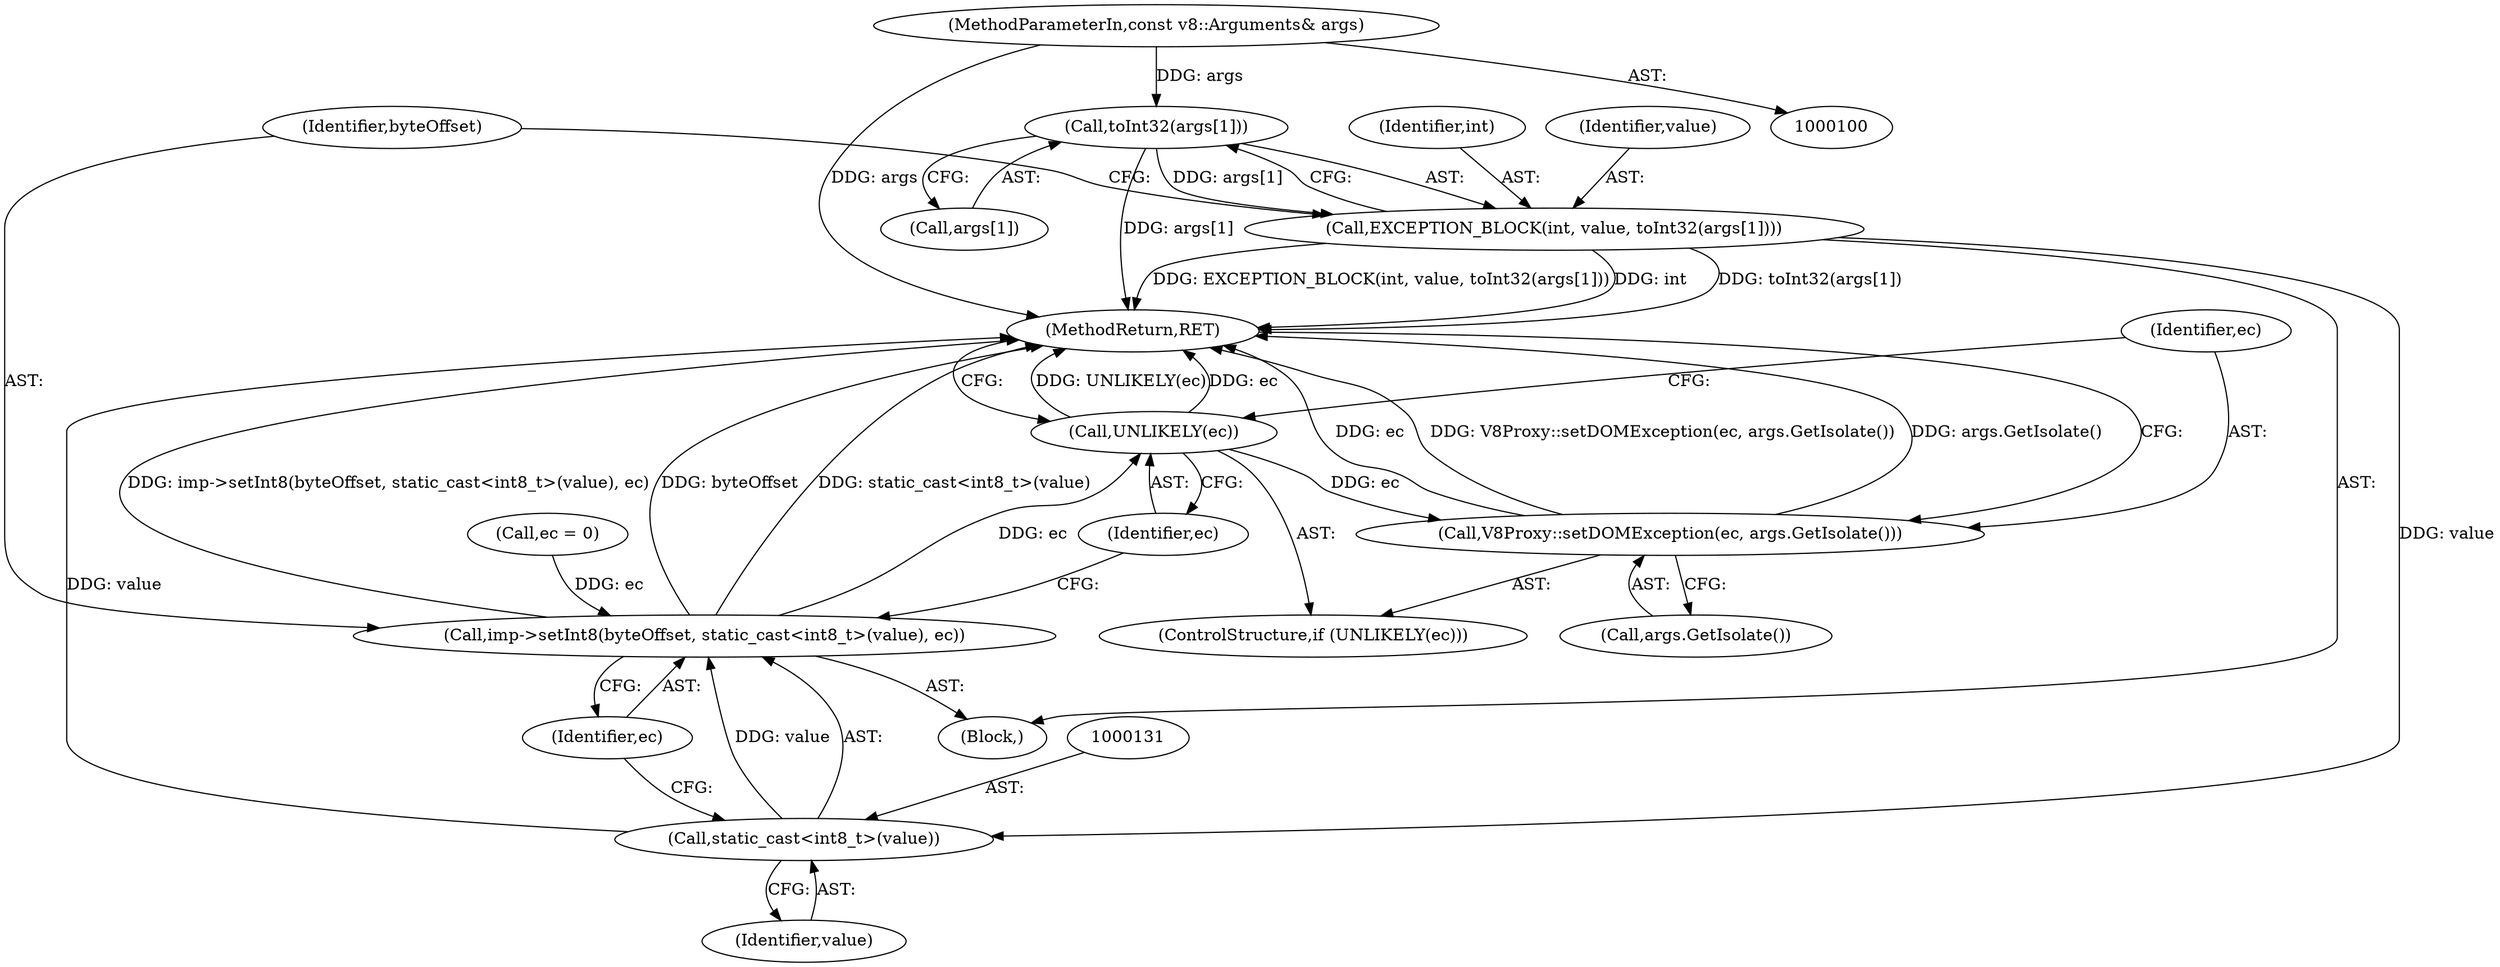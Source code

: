 digraph "0_Chrome_e9372a1bfd3588a80fcf49aa07321f0971dd6091_48@array" {
"1000124" [label="(Call,toInt32(args[1]))"];
"1000101" [label="(MethodParameterIn,const v8::Arguments& args)"];
"1000121" [label="(Call,EXCEPTION_BLOCK(int, value, toInt32(args[1])))"];
"1000130" [label="(Call,static_cast<int8_t>(value))"];
"1000128" [label="(Call,imp->setInt8(byteOffset, static_cast<int8_t>(value), ec))"];
"1000135" [label="(Call,UNLIKELY(ec))"];
"1000137" [label="(Call,V8Proxy::setDOMException(ec, args.GetIsolate()))"];
"1000123" [label="(Identifier,value)"];
"1000136" [label="(Identifier,ec)"];
"1000121" [label="(Call,EXCEPTION_BLOCK(int, value, toInt32(args[1])))"];
"1000129" [label="(Identifier,byteOffset)"];
"1000124" [label="(Call,toInt32(args[1]))"];
"1000138" [label="(Identifier,ec)"];
"1000125" [label="(Call,args[1])"];
"1000101" [label="(MethodParameterIn,const v8::Arguments& args)"];
"1000102" [label="(Block,)"];
"1000133" [label="(Identifier,ec)"];
"1000137" [label="(Call,V8Proxy::setDOMException(ec, args.GetIsolate()))"];
"1000134" [label="(ControlStructure,if (UNLIKELY(ec)))"];
"1000140" [label="(MethodReturn,RET)"];
"1000128" [label="(Call,imp->setInt8(byteOffset, static_cast<int8_t>(value), ec))"];
"1000118" [label="(Call,ec = 0)"];
"1000135" [label="(Call,UNLIKELY(ec))"];
"1000122" [label="(Identifier,int)"];
"1000139" [label="(Call,args.GetIsolate())"];
"1000132" [label="(Identifier,value)"];
"1000130" [label="(Call,static_cast<int8_t>(value))"];
"1000124" -> "1000121"  [label="AST: "];
"1000124" -> "1000125"  [label="CFG: "];
"1000125" -> "1000124"  [label="AST: "];
"1000121" -> "1000124"  [label="CFG: "];
"1000124" -> "1000140"  [label="DDG: args[1]"];
"1000124" -> "1000121"  [label="DDG: args[1]"];
"1000101" -> "1000124"  [label="DDG: args"];
"1000101" -> "1000100"  [label="AST: "];
"1000101" -> "1000140"  [label="DDG: args"];
"1000121" -> "1000102"  [label="AST: "];
"1000122" -> "1000121"  [label="AST: "];
"1000123" -> "1000121"  [label="AST: "];
"1000129" -> "1000121"  [label="CFG: "];
"1000121" -> "1000140"  [label="DDG: toInt32(args[1])"];
"1000121" -> "1000140"  [label="DDG: EXCEPTION_BLOCK(int, value, toInt32(args[1]))"];
"1000121" -> "1000140"  [label="DDG: int"];
"1000121" -> "1000130"  [label="DDG: value"];
"1000130" -> "1000128"  [label="AST: "];
"1000130" -> "1000132"  [label="CFG: "];
"1000131" -> "1000130"  [label="AST: "];
"1000132" -> "1000130"  [label="AST: "];
"1000133" -> "1000130"  [label="CFG: "];
"1000130" -> "1000140"  [label="DDG: value"];
"1000130" -> "1000128"  [label="DDG: value"];
"1000128" -> "1000102"  [label="AST: "];
"1000128" -> "1000133"  [label="CFG: "];
"1000129" -> "1000128"  [label="AST: "];
"1000133" -> "1000128"  [label="AST: "];
"1000136" -> "1000128"  [label="CFG: "];
"1000128" -> "1000140"  [label="DDG: static_cast<int8_t>(value)"];
"1000128" -> "1000140"  [label="DDG: byteOffset"];
"1000128" -> "1000140"  [label="DDG: imp->setInt8(byteOffset, static_cast<int8_t>(value), ec)"];
"1000118" -> "1000128"  [label="DDG: ec"];
"1000128" -> "1000135"  [label="DDG: ec"];
"1000135" -> "1000134"  [label="AST: "];
"1000135" -> "1000136"  [label="CFG: "];
"1000136" -> "1000135"  [label="AST: "];
"1000138" -> "1000135"  [label="CFG: "];
"1000140" -> "1000135"  [label="CFG: "];
"1000135" -> "1000140"  [label="DDG: UNLIKELY(ec)"];
"1000135" -> "1000140"  [label="DDG: ec"];
"1000135" -> "1000137"  [label="DDG: ec"];
"1000137" -> "1000134"  [label="AST: "];
"1000137" -> "1000139"  [label="CFG: "];
"1000138" -> "1000137"  [label="AST: "];
"1000139" -> "1000137"  [label="AST: "];
"1000140" -> "1000137"  [label="CFG: "];
"1000137" -> "1000140"  [label="DDG: args.GetIsolate()"];
"1000137" -> "1000140"  [label="DDG: ec"];
"1000137" -> "1000140"  [label="DDG: V8Proxy::setDOMException(ec, args.GetIsolate())"];
}
